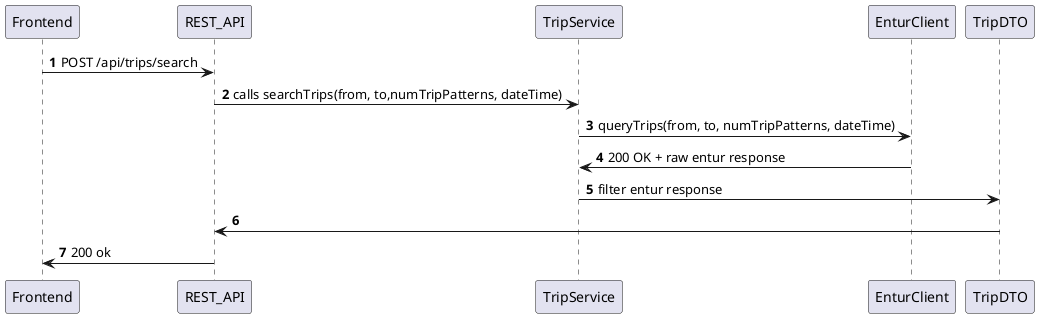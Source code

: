 @startuml
'https://plantuml.com/sequence-diagram

autonumber

Frontend -> REST_API: POST /api/trips/search
REST_API -> TripService: calls searchTrips(from, to,numTripPatterns, dateTime)
TripService -> EnturClient: queryTrips(from, to, numTripPatterns, dateTime)
EnturClient -> TripService: 200 OK + raw entur response
TripService -> TripDTO: filter entur response
TripDTO -> REST_API
REST_API -> Frontend: 200 ok




@enduml